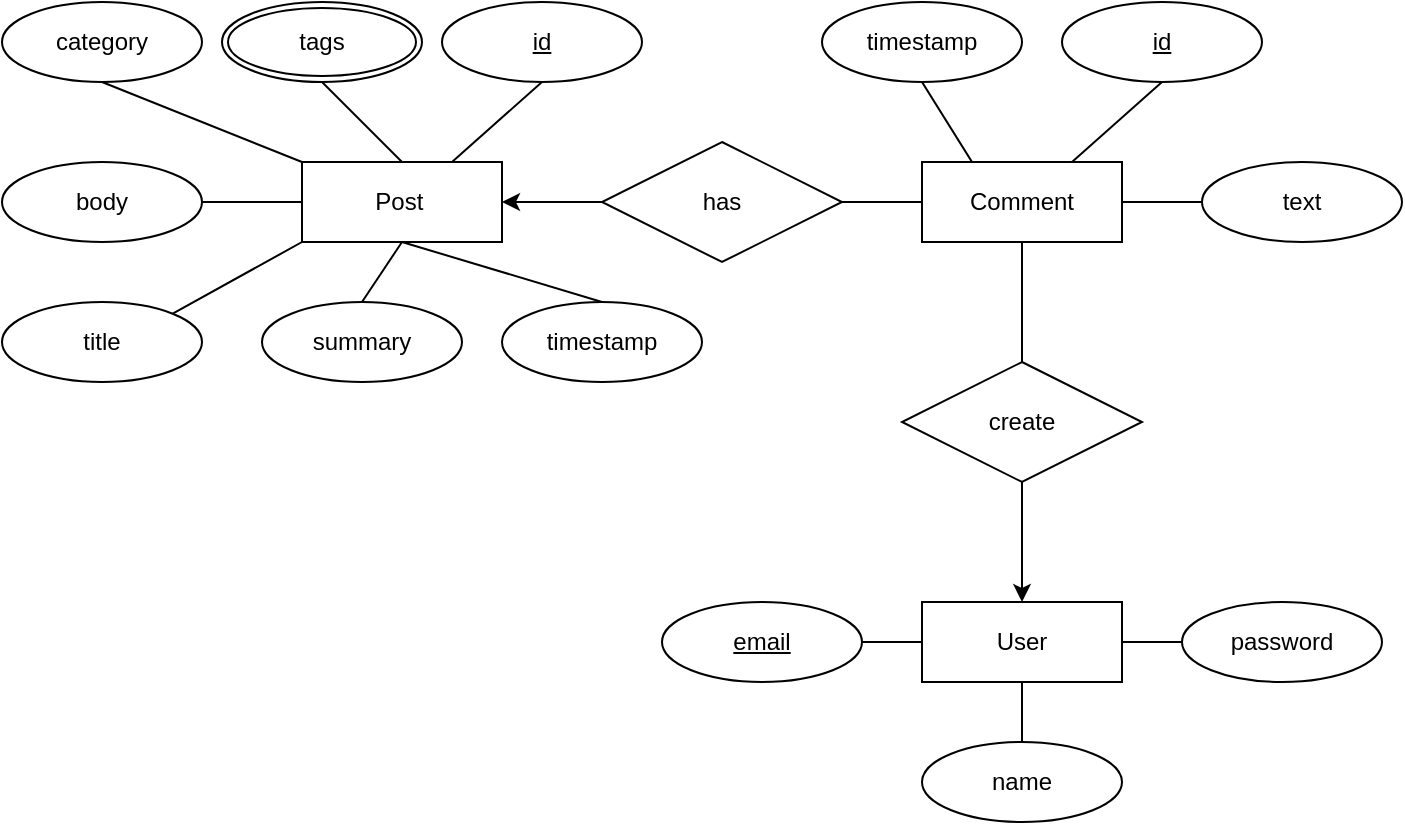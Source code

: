 <mxfile>
    <diagram id="JkiOLkBIPxLwCGXab_dV" name="Page-1">
        <mxGraphModel dx="1135" dy="385" grid="1" gridSize="10" guides="1" tooltips="1" connect="1" arrows="1" fold="1" page="1" pageScale="1" pageWidth="1169" pageHeight="827" math="0" shadow="0">
            <root>
                <mxCell id="0"/>
                <mxCell id="1" parent="0"/>
                <mxCell id="2" value="Entity" style="whiteSpace=wrap;html=1;align=center;" parent="1" vertex="1">
                    <mxGeometry x="670" y="260" width="100" height="40" as="geometry"/>
                </mxCell>
                <mxCell id="3" value="Entity" style="whiteSpace=wrap;html=1;align=center;" parent="1" vertex="1">
                    <mxGeometry x="670" y="260" width="100" height="40" as="geometry"/>
                </mxCell>
                <mxCell id="4" value="Comment" style="whiteSpace=wrap;html=1;align=center;" parent="1" vertex="1">
                    <mxGeometry x="670" y="260" width="100" height="40" as="geometry"/>
                </mxCell>
                <mxCell id="5" value="Post&lt;span style=&quot;white-space: pre;&quot;&gt;&#9;&lt;/span&gt;" style="whiteSpace=wrap;html=1;align=center;" parent="1" vertex="1">
                    <mxGeometry x="360" y="260" width="100" height="40" as="geometry"/>
                </mxCell>
                <mxCell id="6" value="User" style="whiteSpace=wrap;html=1;align=center;" parent="1" vertex="1">
                    <mxGeometry x="670" y="480" width="100" height="40" as="geometry"/>
                </mxCell>
                <mxCell id="7" value="tags" style="ellipse;shape=doubleEllipse;margin=3;whiteSpace=wrap;html=1;align=center;" parent="1" vertex="1">
                    <mxGeometry x="320" y="180" width="100" height="40" as="geometry"/>
                </mxCell>
                <mxCell id="8" value="category" style="ellipse;whiteSpace=wrap;html=1;align=center;" parent="1" vertex="1">
                    <mxGeometry x="210" y="180" width="100" height="40" as="geometry"/>
                </mxCell>
                <mxCell id="9" value="body" style="ellipse;whiteSpace=wrap;html=1;align=center;" parent="1" vertex="1">
                    <mxGeometry x="210" y="260" width="100" height="40" as="geometry"/>
                </mxCell>
                <mxCell id="11" style="edgeStyle=none;html=1;exitX=0;exitY=0.5;exitDx=0;exitDy=0;entryX=1;entryY=0.5;entryDx=0;entryDy=0;" parent="1" source="10" target="5" edge="1">
                    <mxGeometry relative="1" as="geometry"/>
                </mxCell>
                <mxCell id="10" value="has" style="shape=rhombus;perimeter=rhombusPerimeter;whiteSpace=wrap;html=1;align=center;" parent="1" vertex="1">
                    <mxGeometry x="510" y="250" width="120" height="60" as="geometry"/>
                </mxCell>
                <mxCell id="13" style="edgeStyle=none;html=1;exitX=0.5;exitY=1;exitDx=0;exitDy=0;entryX=0.5;entryY=0;entryDx=0;entryDy=0;" parent="1" source="12" target="6" edge="1">
                    <mxGeometry relative="1" as="geometry"/>
                </mxCell>
                <mxCell id="12" value="create" style="shape=rhombus;perimeter=rhombusPerimeter;whiteSpace=wrap;html=1;align=center;" parent="1" vertex="1">
                    <mxGeometry x="660" y="360" width="120" height="60" as="geometry"/>
                </mxCell>
                <mxCell id="18" value="" style="endArrow=none;html=1;rounded=0;exitX=0.5;exitY=0;exitDx=0;exitDy=0;entryX=0.5;entryY=1;entryDx=0;entryDy=0;" parent="1" source="5" target="7" edge="1">
                    <mxGeometry relative="1" as="geometry">
                        <mxPoint x="812.5" y="311.5" as="sourcePoint"/>
                        <mxPoint x="640" y="250" as="targetPoint"/>
                    </mxGeometry>
                </mxCell>
                <mxCell id="19" value="" style="endArrow=none;html=1;rounded=0;exitX=0;exitY=0;exitDx=0;exitDy=0;entryX=0.5;entryY=1;entryDx=0;entryDy=0;" parent="1" source="5" target="8" edge="1">
                    <mxGeometry relative="1" as="geometry">
                        <mxPoint x="812.5" y="311.5" as="sourcePoint"/>
                        <mxPoint x="640" y="250" as="targetPoint"/>
                    </mxGeometry>
                </mxCell>
                <mxCell id="20" value="" style="endArrow=none;html=1;rounded=0;exitX=0;exitY=0.5;exitDx=0;exitDy=0;entryX=1;entryY=0.5;entryDx=0;entryDy=0;" parent="1" source="5" target="9" edge="1">
                    <mxGeometry relative="1" as="geometry">
                        <mxPoint x="812.5" y="311.5" as="sourcePoint"/>
                        <mxPoint x="640" y="250" as="targetPoint"/>
                    </mxGeometry>
                </mxCell>
                <mxCell id="21" value="" style="endArrow=none;html=1;rounded=0;exitX=0;exitY=0.5;exitDx=0;exitDy=0;entryX=1;entryY=0.5;entryDx=0;entryDy=0;" parent="1" source="4" target="10" edge="1">
                    <mxGeometry relative="1" as="geometry">
                        <mxPoint x="812.5" y="311.5" as="sourcePoint"/>
                        <mxPoint x="640" y="250" as="targetPoint"/>
                    </mxGeometry>
                </mxCell>
                <mxCell id="22" value="timestamp" style="ellipse;whiteSpace=wrap;html=1;align=center;" parent="1" vertex="1">
                    <mxGeometry x="620" y="180" width="100" height="40" as="geometry"/>
                </mxCell>
                <mxCell id="23" value="timestamp" style="ellipse;whiteSpace=wrap;html=1;align=center;" parent="1" vertex="1">
                    <mxGeometry x="460" y="330" width="100" height="40" as="geometry"/>
                </mxCell>
                <mxCell id="24" value="" style="endArrow=none;html=1;rounded=0;exitX=0.5;exitY=1;exitDx=0;exitDy=0;entryX=0.5;entryY=0;entryDx=0;entryDy=0;" parent="1" source="5" target="23" edge="1">
                    <mxGeometry relative="1" as="geometry">
                        <mxPoint x="812.5" y="311.5" as="sourcePoint"/>
                        <mxPoint x="640" y="250" as="targetPoint"/>
                    </mxGeometry>
                </mxCell>
                <mxCell id="25" value="" style="endArrow=none;html=1;rounded=0;exitX=0.5;exitY=0;exitDx=0;exitDy=0;entryX=0.5;entryY=1;entryDx=0;entryDy=0;" parent="1" source="12" target="4" edge="1">
                    <mxGeometry relative="1" as="geometry">
                        <mxPoint x="812.5" y="311.5" as="sourcePoint"/>
                        <mxPoint x="640" y="250" as="targetPoint"/>
                    </mxGeometry>
                </mxCell>
                <mxCell id="26" value="text" style="ellipse;whiteSpace=wrap;html=1;align=center;" parent="1" vertex="1">
                    <mxGeometry x="810" y="260" width="100" height="40" as="geometry"/>
                </mxCell>
                <mxCell id="27" value="" style="endArrow=none;html=1;rounded=0;exitX=0;exitY=0.5;exitDx=0;exitDy=0;entryX=1;entryY=0.5;entryDx=0;entryDy=0;" parent="1" source="26" target="4" edge="1">
                    <mxGeometry relative="1" as="geometry">
                        <mxPoint x="812.5" y="311.5" as="sourcePoint"/>
                        <mxPoint x="640" y="250" as="targetPoint"/>
                    </mxGeometry>
                </mxCell>
                <mxCell id="28" value="" style="endArrow=none;html=1;rounded=0;exitX=0.5;exitY=1;exitDx=0;exitDy=0;entryX=0.25;entryY=0;entryDx=0;entryDy=0;" parent="1" source="22" target="4" edge="1">
                    <mxGeometry relative="1" as="geometry">
                        <mxPoint x="812.5" y="311.5" as="sourcePoint"/>
                        <mxPoint x="640" y="250" as="targetPoint"/>
                    </mxGeometry>
                </mxCell>
                <mxCell id="29" value="title" style="ellipse;whiteSpace=wrap;html=1;align=center;" parent="1" vertex="1">
                    <mxGeometry x="210" y="330" width="100" height="40" as="geometry"/>
                </mxCell>
                <mxCell id="30" value="" style="endArrow=none;html=1;rounded=0;exitX=0;exitY=1;exitDx=0;exitDy=0;entryX=1;entryY=0;entryDx=0;entryDy=0;" parent="1" source="5" target="29" edge="1">
                    <mxGeometry relative="1" as="geometry">
                        <mxPoint x="662.5" y="331.5" as="sourcePoint"/>
                        <mxPoint x="490" y="270" as="targetPoint"/>
                    </mxGeometry>
                </mxCell>
                <mxCell id="31" value="name" style="ellipse;whiteSpace=wrap;html=1;align=center;" parent="1" vertex="1">
                    <mxGeometry x="670" y="550" width="100" height="40" as="geometry"/>
                </mxCell>
                <mxCell id="32" value="password" style="ellipse;whiteSpace=wrap;html=1;align=center;" parent="1" vertex="1">
                    <mxGeometry x="800" y="480" width="100" height="40" as="geometry"/>
                </mxCell>
                <mxCell id="34" value="&lt;u&gt;email&lt;/u&gt;" style="ellipse;whiteSpace=wrap;html=1;align=center;" parent="1" vertex="1">
                    <mxGeometry x="540" y="480" width="100" height="40" as="geometry"/>
                </mxCell>
                <mxCell id="35" value="" style="endArrow=none;html=1;rounded=0;exitX=0;exitY=0.5;exitDx=0;exitDy=0;entryX=1;entryY=0.5;entryDx=0;entryDy=0;" parent="1" source="32" target="6" edge="1">
                    <mxGeometry relative="1" as="geometry">
                        <mxPoint x="912.5" y="511.5" as="sourcePoint"/>
                        <mxPoint x="740" y="450" as="targetPoint"/>
                    </mxGeometry>
                </mxCell>
                <mxCell id="36" value="" style="endArrow=none;html=1;rounded=0;exitX=0;exitY=0.5;exitDx=0;exitDy=0;entryX=1;entryY=0.5;entryDx=0;entryDy=0;" parent="1" source="6" target="34" edge="1">
                    <mxGeometry relative="1" as="geometry">
                        <mxPoint x="912.5" y="511.5" as="sourcePoint"/>
                        <mxPoint x="740" y="450" as="targetPoint"/>
                    </mxGeometry>
                </mxCell>
                <mxCell id="37" value="" style="endArrow=none;html=1;rounded=0;exitX=0.5;exitY=1;exitDx=0;exitDy=0;entryX=0.5;entryY=0;entryDx=0;entryDy=0;" parent="1" source="6" target="31" edge="1">
                    <mxGeometry relative="1" as="geometry">
                        <mxPoint x="912.5" y="511.5" as="sourcePoint"/>
                        <mxPoint x="740" y="450" as="targetPoint"/>
                    </mxGeometry>
                </mxCell>
                <mxCell id="38" value="&lt;u&gt;id&lt;/u&gt;" style="ellipse;whiteSpace=wrap;html=1;align=center;" parent="1" vertex="1">
                    <mxGeometry x="430" y="180" width="100" height="40" as="geometry"/>
                </mxCell>
                <mxCell id="39" value="" style="endArrow=none;html=1;rounded=0;exitX=0.5;exitY=1;exitDx=0;exitDy=0;entryX=0.75;entryY=0;entryDx=0;entryDy=0;" parent="1" source="38" target="5" edge="1">
                    <mxGeometry relative="1" as="geometry">
                        <mxPoint x="602.5" y="271.5" as="sourcePoint"/>
                        <mxPoint x="430" y="210" as="targetPoint"/>
                    </mxGeometry>
                </mxCell>
                <mxCell id="40" value="&lt;u&gt;id&lt;/u&gt;" style="ellipse;whiteSpace=wrap;html=1;align=center;" parent="1" vertex="1">
                    <mxGeometry x="740" y="180" width="100" height="40" as="geometry"/>
                </mxCell>
                <mxCell id="41" value="" style="endArrow=none;html=1;rounded=0;exitX=0.75;exitY=0;exitDx=0;exitDy=0;entryX=0.5;entryY=1;entryDx=0;entryDy=0;" parent="1" source="4" target="40" edge="1">
                    <mxGeometry relative="1" as="geometry">
                        <mxPoint x="752.5" y="351.5" as="sourcePoint"/>
                        <mxPoint x="580" y="290" as="targetPoint"/>
                    </mxGeometry>
                </mxCell>
                <mxCell id="42" value="summary" style="ellipse;whiteSpace=wrap;html=1;align=center;" vertex="1" parent="1">
                    <mxGeometry x="340" y="330" width="100" height="40" as="geometry"/>
                </mxCell>
                <mxCell id="43" value="" style="endArrow=none;html=1;rounded=0;exitX=0.5;exitY=1;exitDx=0;exitDy=0;entryX=0.5;entryY=0;entryDx=0;entryDy=0;" edge="1" parent="1" source="5" target="42">
                    <mxGeometry relative="1" as="geometry">
                        <mxPoint x="370" y="310" as="sourcePoint"/>
                        <mxPoint x="305.355" y="345.858" as="targetPoint"/>
                    </mxGeometry>
                </mxCell>
            </root>
        </mxGraphModel>
    </diagram>
</mxfile>